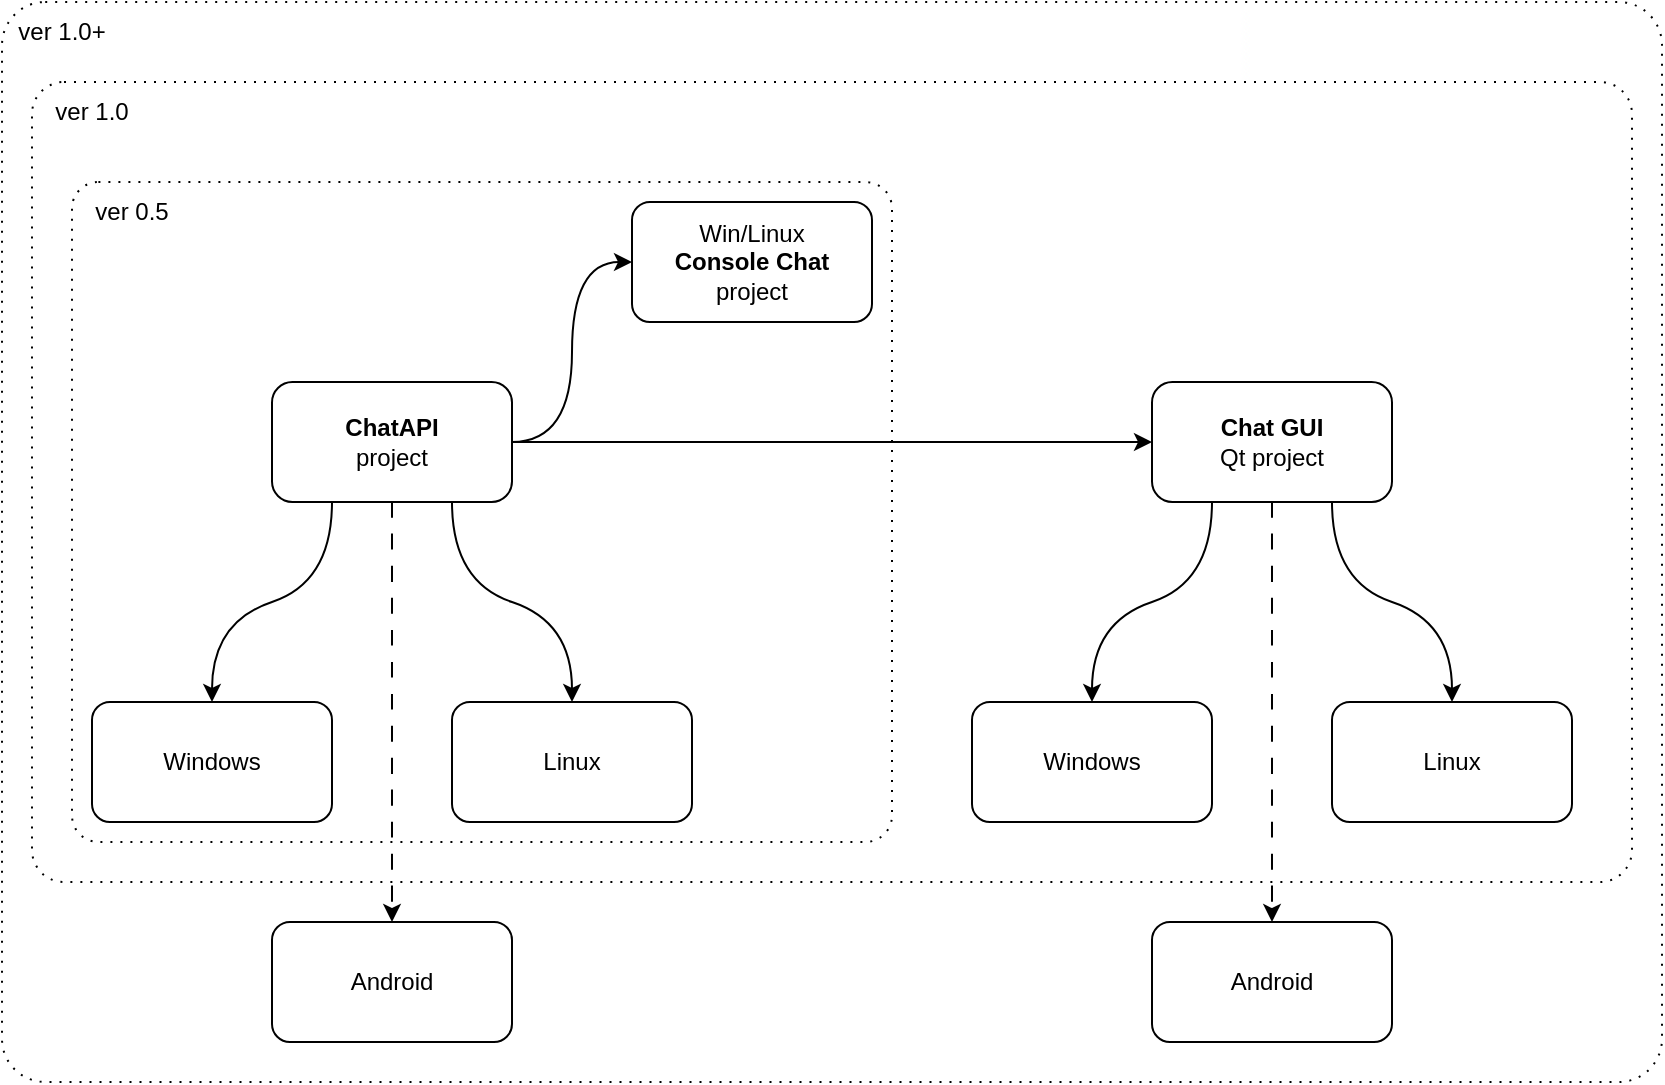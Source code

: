 <mxfile version="22.1.3" type="device">
  <diagram id="R2lEEEUBdFMjLlhIrx00" name="Page-1">
    <mxGraphModel dx="989" dy="517" grid="1" gridSize="10" guides="1" tooltips="1" connect="1" arrows="1" fold="1" page="1" pageScale="1" pageWidth="850" pageHeight="1100" math="0" shadow="0" extFonts="Permanent Marker^https://fonts.googleapis.com/css?family=Permanent+Marker">
      <root>
        <mxCell id="0" />
        <mxCell id="1" parent="0" />
        <mxCell id="lg-PG5dQ58UiSV9zJgzE-31" value="" style="rounded=1;whiteSpace=wrap;html=1;fillColor=none;arcSize=4;dashed=1;dashPattern=1 4;glass=0;shadow=0;" vertex="1" parent="1">
          <mxGeometry x="25" y="80" width="800" height="400" as="geometry" />
        </mxCell>
        <mxCell id="lg-PG5dQ58UiSV9zJgzE-29" value="" style="rounded=1;whiteSpace=wrap;html=1;fillColor=none;arcSize=4;dashed=1;dashPattern=1 4;glass=0;shadow=0;" vertex="1" parent="1">
          <mxGeometry x="45" y="130" width="410" height="330" as="geometry" />
        </mxCell>
        <mxCell id="lg-PG5dQ58UiSV9zJgzE-1" value="&lt;b&gt;ChatAPI&lt;/b&gt;&lt;br&gt;project" style="rounded=1;whiteSpace=wrap;html=1;arcSize=17;" vertex="1" parent="1">
          <mxGeometry x="145" y="230" width="120" height="60" as="geometry" />
        </mxCell>
        <mxCell id="lg-PG5dQ58UiSV9zJgzE-5" value="" style="curved=1;endArrow=classic;html=1;rounded=0;" edge="1" parent="1" target="lg-PG5dQ58UiSV9zJgzE-6">
          <mxGeometry width="50" height="50" relative="1" as="geometry">
            <mxPoint x="175" y="290" as="sourcePoint" />
            <mxPoint x="115" y="450" as="targetPoint" />
            <Array as="points">
              <mxPoint x="175" y="330" />
              <mxPoint x="115" y="350" />
            </Array>
          </mxGeometry>
        </mxCell>
        <mxCell id="lg-PG5dQ58UiSV9zJgzE-6" value="Windows" style="rounded=1;whiteSpace=wrap;html=1;" vertex="1" parent="1">
          <mxGeometry x="55" y="390" width="120" height="60" as="geometry" />
        </mxCell>
        <mxCell id="lg-PG5dQ58UiSV9zJgzE-7" value="Android&lt;br&gt;" style="rounded=1;whiteSpace=wrap;html=1;" vertex="1" parent="1">
          <mxGeometry x="145" y="500" width="120" height="60" as="geometry" />
        </mxCell>
        <mxCell id="lg-PG5dQ58UiSV9zJgzE-8" value="Linux" style="rounded=1;whiteSpace=wrap;html=1;" vertex="1" parent="1">
          <mxGeometry x="235" y="390" width="120" height="60" as="geometry" />
        </mxCell>
        <mxCell id="lg-PG5dQ58UiSV9zJgzE-10" value="" style="curved=1;endArrow=classic;html=1;rounded=0;entryX=0.5;entryY=0;entryDx=0;entryDy=0;" edge="1" parent="1" target="lg-PG5dQ58UiSV9zJgzE-8">
          <mxGeometry width="50" height="50" relative="1" as="geometry">
            <mxPoint x="235" y="290" as="sourcePoint" />
            <mxPoint x="235" y="360.711" as="targetPoint" />
            <Array as="points">
              <mxPoint x="235" y="330" />
              <mxPoint x="295" y="350" />
            </Array>
          </mxGeometry>
        </mxCell>
        <mxCell id="lg-PG5dQ58UiSV9zJgzE-12" value="" style="curved=1;endArrow=classic;html=1;rounded=0;dashed=1;dashPattern=8 8;" edge="1" parent="1" source="lg-PG5dQ58UiSV9zJgzE-1" target="lg-PG5dQ58UiSV9zJgzE-7">
          <mxGeometry width="50" height="50" relative="1" as="geometry">
            <mxPoint x="205" y="340" as="sourcePoint" />
            <mxPoint x="205" y="360.711" as="targetPoint" />
          </mxGeometry>
        </mxCell>
        <mxCell id="lg-PG5dQ58UiSV9zJgzE-13" value="Win/Linux&lt;br&gt;&lt;b&gt;Console Chat&lt;/b&gt;&lt;br&gt;project" style="rounded=1;whiteSpace=wrap;html=1;" vertex="1" parent="1">
          <mxGeometry x="325" y="140" width="120" height="60" as="geometry" />
        </mxCell>
        <mxCell id="lg-PG5dQ58UiSV9zJgzE-14" value="" style="curved=1;endArrow=classic;html=1;rounded=0;entryX=0;entryY=0.5;entryDx=0;entryDy=0;" edge="1" parent="1" source="lg-PG5dQ58UiSV9zJgzE-1" target="lg-PG5dQ58UiSV9zJgzE-13">
          <mxGeometry width="50" height="50" relative="1" as="geometry">
            <mxPoint x="185" y="310" as="sourcePoint" />
            <mxPoint x="255.711" y="260" as="targetPoint" />
            <Array as="points">
              <mxPoint x="295" y="260" />
              <mxPoint x="295" y="170" />
            </Array>
          </mxGeometry>
        </mxCell>
        <mxCell id="lg-PG5dQ58UiSV9zJgzE-20" value="&lt;b&gt;Chat GUI&lt;/b&gt;&lt;br&gt;Qt project" style="rounded=1;whiteSpace=wrap;html=1;arcSize=17;" vertex="1" parent="1">
          <mxGeometry x="585" y="230" width="120" height="60" as="geometry" />
        </mxCell>
        <mxCell id="lg-PG5dQ58UiSV9zJgzE-21" value="" style="curved=1;endArrow=classic;html=1;rounded=0;entryX=0.5;entryY=0;entryDx=0;entryDy=0;" edge="1" parent="1" target="lg-PG5dQ58UiSV9zJgzE-22">
          <mxGeometry width="50" height="50" relative="1" as="geometry">
            <mxPoint x="615" y="290" as="sourcePoint" />
            <mxPoint x="555" y="450" as="targetPoint" />
            <Array as="points">
              <mxPoint x="615" y="330" />
              <mxPoint x="555" y="350" />
            </Array>
          </mxGeometry>
        </mxCell>
        <mxCell id="lg-PG5dQ58UiSV9zJgzE-22" value="Windows" style="rounded=1;whiteSpace=wrap;html=1;" vertex="1" parent="1">
          <mxGeometry x="495" y="390" width="120" height="60" as="geometry" />
        </mxCell>
        <mxCell id="lg-PG5dQ58UiSV9zJgzE-23" value="Android&lt;br&gt;" style="rounded=1;whiteSpace=wrap;html=1;" vertex="1" parent="1">
          <mxGeometry x="585" y="500" width="120" height="60" as="geometry" />
        </mxCell>
        <mxCell id="lg-PG5dQ58UiSV9zJgzE-24" value="Linux" style="rounded=1;whiteSpace=wrap;html=1;" vertex="1" parent="1">
          <mxGeometry x="675" y="390" width="120" height="60" as="geometry" />
        </mxCell>
        <mxCell id="lg-PG5dQ58UiSV9zJgzE-25" value="" style="curved=1;endArrow=classic;html=1;rounded=0;entryX=0.5;entryY=0;entryDx=0;entryDy=0;" edge="1" parent="1" target="lg-PG5dQ58UiSV9zJgzE-24">
          <mxGeometry width="50" height="50" relative="1" as="geometry">
            <mxPoint x="675" y="290" as="sourcePoint" />
            <mxPoint x="675" y="360.711" as="targetPoint" />
            <Array as="points">
              <mxPoint x="675" y="330" />
              <mxPoint x="735" y="350" />
            </Array>
          </mxGeometry>
        </mxCell>
        <mxCell id="lg-PG5dQ58UiSV9zJgzE-26" value="" style="curved=1;endArrow=classic;html=1;rounded=0;dashed=1;dashPattern=8 8;entryX=0.5;entryY=0;entryDx=0;entryDy=0;" edge="1" parent="1" source="lg-PG5dQ58UiSV9zJgzE-20" target="lg-PG5dQ58UiSV9zJgzE-23">
          <mxGeometry width="50" height="50" relative="1" as="geometry">
            <mxPoint x="645" y="340" as="sourcePoint" />
            <mxPoint x="645" y="450" as="targetPoint" />
          </mxGeometry>
        </mxCell>
        <mxCell id="lg-PG5dQ58UiSV9zJgzE-27" value="" style="curved=1;endArrow=classic;html=1;rounded=0;entryX=0;entryY=0.5;entryDx=0;entryDy=0;" edge="1" parent="1" source="lg-PG5dQ58UiSV9zJgzE-1" target="lg-PG5dQ58UiSV9zJgzE-20">
          <mxGeometry width="50" height="50" relative="1" as="geometry">
            <mxPoint x="185" y="310" as="sourcePoint" />
            <mxPoint x="255.711" y="260" as="targetPoint" />
          </mxGeometry>
        </mxCell>
        <mxCell id="lg-PG5dQ58UiSV9zJgzE-32" value="ver 0.5" style="text;html=1;strokeColor=none;fillColor=none;align=center;verticalAlign=middle;whiteSpace=wrap;rounded=0;" vertex="1" parent="1">
          <mxGeometry x="45" y="130" width="60" height="30" as="geometry" />
        </mxCell>
        <mxCell id="lg-PG5dQ58UiSV9zJgzE-33" value="ver 1.0" style="text;html=1;strokeColor=none;fillColor=none;align=center;verticalAlign=middle;whiteSpace=wrap;rounded=0;" vertex="1" parent="1">
          <mxGeometry x="25" y="80" width="60" height="30" as="geometry" />
        </mxCell>
        <mxCell id="lg-PG5dQ58UiSV9zJgzE-34" value="" style="rounded=1;whiteSpace=wrap;html=1;fillColor=none;arcSize=4;dashed=1;dashPattern=1 4;glass=0;shadow=0;" vertex="1" parent="1">
          <mxGeometry x="10" y="40" width="830" height="540" as="geometry" />
        </mxCell>
        <mxCell id="lg-PG5dQ58UiSV9zJgzE-35" value="ver 1.0+" style="text;html=1;strokeColor=none;fillColor=none;align=center;verticalAlign=middle;whiteSpace=wrap;rounded=0;" vertex="1" parent="1">
          <mxGeometry x="10" y="40" width="60" height="30" as="geometry" />
        </mxCell>
      </root>
    </mxGraphModel>
  </diagram>
</mxfile>
